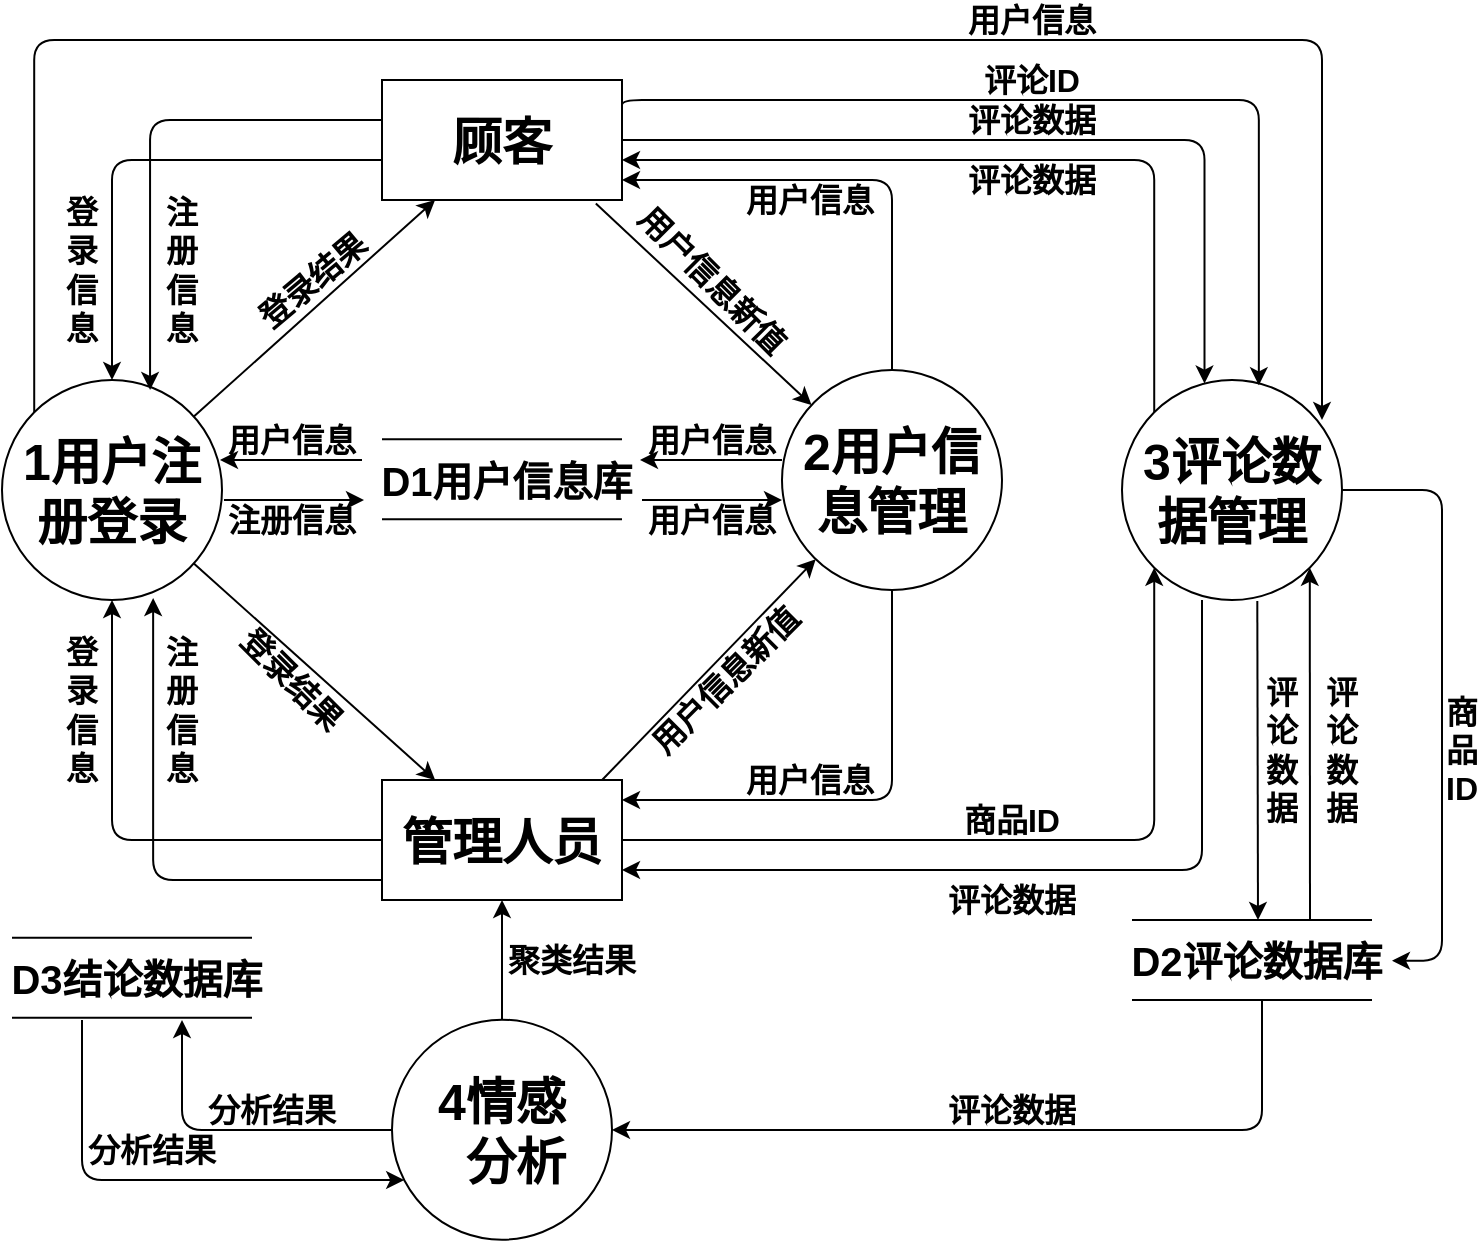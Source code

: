 <mxfile version="13.6.2" type="device"><diagram id="kgnIbUm-GBqwuwU8Jppl" name="第 1 页"><mxGraphModel dx="1488" dy="640" grid="1" gridSize="10" guides="1" tooltips="1" connect="1" arrows="1" fold="1" page="1" pageScale="1" pageWidth="827" pageHeight="1169" math="0" shadow="0"><root><mxCell id="0"/><mxCell id="1" parent="0"/><mxCell id="6DbXaizmVSv9q5T4d-ek-1" value="&lt;font style=&quot;font-size: 25px&quot;&gt;&lt;b&gt;管理人员&lt;/b&gt;&lt;/font&gt;" style="rounded=0;whiteSpace=wrap;html=1;" parent="1" vertex="1"><mxGeometry x="200" y="420" width="120" height="60" as="geometry"/></mxCell><mxCell id="6DbXaizmVSv9q5T4d-ek-2" value="&lt;font style=&quot;font-size: 25px&quot;&gt;&lt;b&gt;顾客&lt;/b&gt;&lt;/font&gt;" style="rounded=0;whiteSpace=wrap;html=1;" parent="1" vertex="1"><mxGeometry x="200" y="70" width="120" height="60" as="geometry"/></mxCell><mxCell id="6DbXaizmVSv9q5T4d-ek-4" value="&lt;font style=&quot;font-size: 25px&quot;&gt;&lt;b&gt;1用户注册登录&lt;/b&gt;&lt;/font&gt;" style="ellipse;whiteSpace=wrap;html=1;aspect=fixed;" parent="1" vertex="1"><mxGeometry x="10" y="220" width="110" height="110" as="geometry"/></mxCell><mxCell id="6DbXaizmVSv9q5T4d-ek-5" value="&lt;font style=&quot;font-size: 25px&quot;&gt;&lt;b&gt;2用户信息管理&lt;/b&gt;&lt;/font&gt;" style="ellipse;whiteSpace=wrap;html=1;aspect=fixed;" parent="1" vertex="1"><mxGeometry x="400" y="215" width="110" height="110" as="geometry"/></mxCell><mxCell id="6DbXaizmVSv9q5T4d-ek-6" value="" style="endArrow=none;html=1;" parent="1" edge="1"><mxGeometry width="50" height="50" relative="1" as="geometry"><mxPoint x="200" y="249.66" as="sourcePoint"/><mxPoint x="320" y="249.66" as="targetPoint"/></mxGeometry></mxCell><mxCell id="6DbXaizmVSv9q5T4d-ek-7" value="" style="endArrow=none;html=1;" parent="1" edge="1"><mxGeometry width="50" height="50" relative="1" as="geometry"><mxPoint x="200" y="289.66" as="sourcePoint"/><mxPoint x="320" y="289.66" as="targetPoint"/></mxGeometry></mxCell><mxCell id="6DbXaizmVSv9q5T4d-ek-8" value="&lt;font size=&quot;1&quot;&gt;&lt;b style=&quot;font-size: 20px&quot;&gt;D1用户信息库&lt;/b&gt;&lt;/font&gt;" style="text;html=1;strokeColor=none;fillColor=none;align=center;verticalAlign=middle;whiteSpace=wrap;rounded=0;" parent="1" vertex="1"><mxGeometry x="195" y="260" width="135" height="20" as="geometry"/></mxCell><mxCell id="6DbXaizmVSv9q5T4d-ek-15" value="" style="edgeStyle=elbowEdgeStyle;elbow=vertical;endArrow=classic;html=1;entryX=0.673;entryY=0.045;entryDx=0;entryDy=0;entryPerimeter=0;" parent="1" source="6DbXaizmVSv9q5T4d-ek-2" target="6DbXaizmVSv9q5T4d-ek-4" edge="1"><mxGeometry width="50" height="50" relative="1" as="geometry"><mxPoint x="390" y="250" as="sourcePoint"/><mxPoint x="40" y="180" as="targetPoint"/><Array as="points"><mxPoint x="100" y="90"/><mxPoint x="130" y="80"/><mxPoint x="160" y="100"/><mxPoint x="125" y="90"/></Array></mxGeometry></mxCell><mxCell id="6DbXaizmVSv9q5T4d-ek-17" value="" style="edgeStyle=elbowEdgeStyle;elbow=vertical;endArrow=classic;html=1;entryX=0.5;entryY=0;entryDx=0;entryDy=0;" parent="1" target="6DbXaizmVSv9q5T4d-ek-4" edge="1"><mxGeometry width="50" height="50" relative="1" as="geometry"><mxPoint x="200" y="110" as="sourcePoint"/><mxPoint x="40.03" y="231.76" as="targetPoint"/><Array as="points"><mxPoint x="170" y="110"/><mxPoint x="180" y="100"/><mxPoint x="190" y="110"/><mxPoint x="70" y="100"/></Array></mxGeometry></mxCell><mxCell id="6DbXaizmVSv9q5T4d-ek-20" value="" style="endArrow=classic;html=1;" parent="1" source="6DbXaizmVSv9q5T4d-ek-4" target="6DbXaizmVSv9q5T4d-ek-2" edge="1"><mxGeometry width="50" height="50" relative="1" as="geometry"><mxPoint x="390" y="250" as="sourcePoint"/><mxPoint x="440" y="200" as="targetPoint"/></mxGeometry></mxCell><mxCell id="6DbXaizmVSv9q5T4d-ek-21" value="&lt;font size=&quot;1&quot;&gt;&lt;b style=&quot;font-size: 16px&quot;&gt;登录信息&lt;/b&gt;&lt;/font&gt;" style="text;html=1;strokeColor=none;fillColor=none;align=center;verticalAlign=middle;whiteSpace=wrap;rounded=0;" parent="1" vertex="1"><mxGeometry x="40" y="140" width="20" height="50" as="geometry"/></mxCell><mxCell id="6DbXaizmVSv9q5T4d-ek-22" value="&lt;font size=&quot;1&quot;&gt;&lt;b style=&quot;font-size: 16px&quot;&gt;注册信息&lt;/b&gt;&lt;/font&gt;" style="text;html=1;strokeColor=none;fillColor=none;align=center;verticalAlign=middle;whiteSpace=wrap;rounded=0;" parent="1" vertex="1"><mxGeometry x="90" y="140" width="20" height="50" as="geometry"/></mxCell><mxCell id="6DbXaizmVSv9q5T4d-ek-24" value="&lt;font size=&quot;1&quot;&gt;&lt;b style=&quot;font-size: 16px&quot;&gt;登录结果&lt;/b&gt;&lt;/font&gt;" style="text;html=1;strokeColor=none;fillColor=none;align=center;verticalAlign=middle;whiteSpace=wrap;rounded=0;rotation=-40;" parent="1" vertex="1"><mxGeometry x="130" y="160" width="70" height="20" as="geometry"/></mxCell><mxCell id="6DbXaizmVSv9q5T4d-ek-25" value="" style="edgeStyle=elbowEdgeStyle;elbow=vertical;endArrow=classic;html=1;entryX=0.687;entryY=0.991;entryDx=0;entryDy=0;entryPerimeter=0;" parent="1" target="6DbXaizmVSv9q5T4d-ek-4" edge="1"><mxGeometry width="50" height="50" relative="1" as="geometry"><mxPoint x="200" y="470" as="sourcePoint"/><mxPoint x="440" y="300" as="targetPoint"/><Array as="points"><mxPoint x="160" y="470"/><mxPoint x="130" y="465"/></Array></mxGeometry></mxCell><mxCell id="6DbXaizmVSv9q5T4d-ek-26" value="" style="edgeStyle=elbowEdgeStyle;elbow=vertical;endArrow=classic;html=1;exitX=0;exitY=0.5;exitDx=0;exitDy=0;entryX=0.5;entryY=1;entryDx=0;entryDy=0;" parent="1" source="6DbXaizmVSv9q5T4d-ek-1" target="6DbXaizmVSv9q5T4d-ek-4" edge="1"><mxGeometry width="50" height="50" relative="1" as="geometry"><mxPoint x="390" y="350" as="sourcePoint"/><mxPoint x="70" y="370" as="targetPoint"/><Array as="points"><mxPoint x="130" y="450"/></Array></mxGeometry></mxCell><mxCell id="6DbXaizmVSv9q5T4d-ek-27" value="" style="endArrow=classic;html=1;" parent="1" source="6DbXaizmVSv9q5T4d-ek-4" target="6DbXaizmVSv9q5T4d-ek-1" edge="1"><mxGeometry width="50" height="50" relative="1" as="geometry"><mxPoint x="115.933" y="248.265" as="sourcePoint"/><mxPoint x="236.571" y="140" as="targetPoint"/></mxGeometry></mxCell><mxCell id="6DbXaizmVSv9q5T4d-ek-28" value="&lt;font size=&quot;1&quot;&gt;&lt;b style=&quot;font-size: 16px&quot;&gt;登录结果&lt;/b&gt;&lt;/font&gt;" style="text;html=1;strokeColor=none;fillColor=none;align=center;verticalAlign=middle;whiteSpace=wrap;rounded=0;rotation=45;" parent="1" vertex="1"><mxGeometry x="120" y="360" width="70" height="20" as="geometry"/></mxCell><mxCell id="6DbXaizmVSv9q5T4d-ek-29" value="&lt;font size=&quot;1&quot;&gt;&lt;b style=&quot;font-size: 16px&quot;&gt;注册信息&lt;/b&gt;&lt;/font&gt;" style="text;html=1;strokeColor=none;fillColor=none;align=center;verticalAlign=middle;whiteSpace=wrap;rounded=0;" parent="1" vertex="1"><mxGeometry x="90" y="360" width="20" height="50" as="geometry"/></mxCell><mxCell id="6DbXaizmVSv9q5T4d-ek-30" value="&lt;font size=&quot;1&quot;&gt;&lt;b style=&quot;font-size: 16px&quot;&gt;登录信息&lt;/b&gt;&lt;/font&gt;" style="text;html=1;strokeColor=none;fillColor=none;align=center;verticalAlign=middle;whiteSpace=wrap;rounded=0;" parent="1" vertex="1"><mxGeometry x="40" y="360" width="20" height="50" as="geometry"/></mxCell><mxCell id="6DbXaizmVSv9q5T4d-ek-31" value="" style="endArrow=classic;html=1;" parent="1" edge="1"><mxGeometry width="50" height="50" relative="1" as="geometry"><mxPoint x="190" y="260" as="sourcePoint"/><mxPoint x="119" y="260" as="targetPoint"/></mxGeometry></mxCell><mxCell id="6DbXaizmVSv9q5T4d-ek-32" value="" style="endArrow=classic;html=1;" parent="1" edge="1"><mxGeometry width="50" height="50" relative="1" as="geometry"><mxPoint x="121" y="280" as="sourcePoint"/><mxPoint x="191" y="280" as="targetPoint"/></mxGeometry></mxCell><mxCell id="6DbXaizmVSv9q5T4d-ek-33" value="&lt;font size=&quot;1&quot;&gt;&lt;b style=&quot;font-size: 16px&quot;&gt;注册信息&lt;/b&gt;&lt;/font&gt;" style="text;html=1;strokeColor=none;fillColor=none;align=center;verticalAlign=middle;whiteSpace=wrap;rounded=0;rotation=0;" parent="1" vertex="1"><mxGeometry x="120" y="280" width="70" height="20" as="geometry"/></mxCell><mxCell id="6DbXaizmVSv9q5T4d-ek-34" value="&lt;font size=&quot;1&quot;&gt;&lt;b style=&quot;font-size: 16px&quot;&gt;用户信息&lt;/b&gt;&lt;/font&gt;" style="text;html=1;strokeColor=none;fillColor=none;align=center;verticalAlign=middle;whiteSpace=wrap;rounded=0;rotation=0;" parent="1" vertex="1"><mxGeometry x="120" y="240" width="70" height="20" as="geometry"/></mxCell><mxCell id="6DbXaizmVSv9q5T4d-ek-36" value="" style="endArrow=classic;html=1;" parent="1" edge="1"><mxGeometry width="50" height="50" relative="1" as="geometry"><mxPoint x="400" y="260" as="sourcePoint"/><mxPoint x="329" y="260" as="targetPoint"/></mxGeometry></mxCell><mxCell id="6DbXaizmVSv9q5T4d-ek-37" value="&lt;font size=&quot;1&quot;&gt;&lt;b style=&quot;font-size: 16px&quot;&gt;用户信息&lt;/b&gt;&lt;/font&gt;" style="text;html=1;strokeColor=none;fillColor=none;align=center;verticalAlign=middle;whiteSpace=wrap;rounded=0;rotation=0;" parent="1" vertex="1"><mxGeometry x="330" y="240" width="70" height="20" as="geometry"/></mxCell><mxCell id="6DbXaizmVSv9q5T4d-ek-38" value="" style="endArrow=classic;html=1;" parent="1" edge="1"><mxGeometry width="50" height="50" relative="1" as="geometry"><mxPoint x="330" y="280" as="sourcePoint"/><mxPoint x="400" y="280" as="targetPoint"/></mxGeometry></mxCell><mxCell id="6DbXaizmVSv9q5T4d-ek-39" value="&lt;font size=&quot;1&quot;&gt;&lt;b style=&quot;font-size: 16px&quot;&gt;用户信息&lt;/b&gt;&lt;/font&gt;" style="text;html=1;strokeColor=none;fillColor=none;align=center;verticalAlign=middle;whiteSpace=wrap;rounded=0;rotation=0;" parent="1" vertex="1"><mxGeometry x="330" y="280" width="70" height="20" as="geometry"/></mxCell><mxCell id="6DbXaizmVSv9q5T4d-ek-40" value="" style="endArrow=classic;html=1;exitX=0.891;exitY=1.03;exitDx=0;exitDy=0;exitPerimeter=0;" parent="1" source="6DbXaizmVSv9q5T4d-ek-2" target="6DbXaizmVSv9q5T4d-ek-5" edge="1"><mxGeometry width="50" height="50" relative="1" as="geometry"><mxPoint x="290" y="300" as="sourcePoint"/><mxPoint x="340" y="250" as="targetPoint"/></mxGeometry></mxCell><mxCell id="6DbXaizmVSv9q5T4d-ek-41" value="&lt;span style=&quot;font-size: 16px&quot;&gt;&lt;b&gt;用户信息新值&lt;/b&gt;&lt;/span&gt;" style="text;html=1;strokeColor=none;fillColor=none;align=center;verticalAlign=middle;whiteSpace=wrap;rounded=0;rotation=45;" parent="1" vertex="1"><mxGeometry x="313.53" y="160" width="102.93" height="20" as="geometry"/></mxCell><mxCell id="6DbXaizmVSv9q5T4d-ek-42" value="" style="edgeStyle=elbowEdgeStyle;elbow=vertical;endArrow=classic;html=1;" parent="1" source="6DbXaizmVSv9q5T4d-ek-5" target="6DbXaizmVSv9q5T4d-ek-2" edge="1"><mxGeometry width="50" height="50" relative="1" as="geometry"><mxPoint x="290" y="300" as="sourcePoint"/><mxPoint x="390" y="80" as="targetPoint"/><Array as="points"><mxPoint x="390" y="120"/><mxPoint x="460" y="100"/><mxPoint x="460" y="140"/><mxPoint x="440" y="100"/><mxPoint x="455" y="80"/></Array></mxGeometry></mxCell><mxCell id="6DbXaizmVSv9q5T4d-ek-43" value="&lt;font size=&quot;1&quot;&gt;&lt;b style=&quot;font-size: 16px&quot;&gt;用户信息&lt;/b&gt;&lt;/font&gt;" style="text;html=1;strokeColor=none;fillColor=none;align=center;verticalAlign=middle;whiteSpace=wrap;rounded=0;rotation=0;" parent="1" vertex="1"><mxGeometry x="379" y="120" width="70" height="20" as="geometry"/></mxCell><mxCell id="6DbXaizmVSv9q5T4d-ek-45" value="" style="edgeStyle=elbowEdgeStyle;elbow=vertical;endArrow=classic;html=1;" parent="1" source="6DbXaizmVSv9q5T4d-ek-5" target="6DbXaizmVSv9q5T4d-ek-1" edge="1"><mxGeometry width="50" height="50" relative="1" as="geometry"><mxPoint x="465" y="225.0" as="sourcePoint"/><mxPoint x="330" y="130" as="targetPoint"/><Array as="points"><mxPoint x="455" y="430"/><mxPoint x="470" y="110"/><mxPoint x="470" y="150"/><mxPoint x="450" y="110"/><mxPoint x="465" y="90"/></Array></mxGeometry></mxCell><mxCell id="6DbXaizmVSv9q5T4d-ek-46" value="&lt;span style=&quot;font-size: 16px&quot;&gt;&lt;b&gt;用户信息新值&lt;/b&gt;&lt;/span&gt;" style="text;html=1;strokeColor=none;fillColor=none;align=center;verticalAlign=middle;whiteSpace=wrap;rounded=0;rotation=-45;" parent="1" vertex="1"><mxGeometry x="320" y="360" width="102.93" height="20" as="geometry"/></mxCell><mxCell id="6DbXaizmVSv9q5T4d-ek-47" value="" style="endArrow=classic;html=1;exitX=0.917;exitY=0;exitDx=0;exitDy=0;exitPerimeter=0;" parent="1" source="6DbXaizmVSv9q5T4d-ek-1" target="6DbXaizmVSv9q5T4d-ek-5" edge="1"><mxGeometry width="50" height="50" relative="1" as="geometry"><mxPoint x="290" y="300" as="sourcePoint"/><mxPoint x="340" y="250" as="targetPoint"/></mxGeometry></mxCell><mxCell id="6DbXaizmVSv9q5T4d-ek-48" value="&lt;font size=&quot;1&quot;&gt;&lt;b style=&quot;font-size: 16px&quot;&gt;用户信息&lt;/b&gt;&lt;/font&gt;" style="text;html=1;strokeColor=none;fillColor=none;align=center;verticalAlign=middle;whiteSpace=wrap;rounded=0;rotation=0;" parent="1" vertex="1"><mxGeometry x="379" y="410" width="70" height="20" as="geometry"/></mxCell><mxCell id="6DbXaizmVSv9q5T4d-ek-49" value="&lt;span style=&quot;font-size: 25px&quot;&gt;&lt;b&gt;3评论数据管理&lt;/b&gt;&lt;/span&gt;" style="ellipse;whiteSpace=wrap;html=1;aspect=fixed;" parent="1" vertex="1"><mxGeometry x="570" y="220" width="110" height="110" as="geometry"/></mxCell><mxCell id="6DbXaizmVSv9q5T4d-ek-51" value="" style="edgeStyle=elbowEdgeStyle;elbow=vertical;endArrow=classic;html=1;entryX=1;entryY=0.75;entryDx=0;entryDy=0;" parent="1" target="6DbXaizmVSv9q5T4d-ek-1" edge="1"><mxGeometry width="50" height="50" relative="1" as="geometry"><mxPoint x="610" y="330" as="sourcePoint"/><mxPoint x="340" y="450" as="targetPoint"/><Array as="points"><mxPoint x="440" y="465"/><mxPoint x="570" y="465"/><mxPoint x="560" y="460"/><mxPoint x="450" y="465"/><mxPoint x="490" y="130"/><mxPoint x="490" y="170"/><mxPoint x="470" y="130"/><mxPoint x="485" y="110"/></Array></mxGeometry></mxCell><mxCell id="6DbXaizmVSv9q5T4d-ek-52" value="&lt;span style=&quot;font-size: 16px&quot;&gt;&lt;b&gt;评论数据&lt;/b&gt;&lt;/span&gt;" style="text;html=1;strokeColor=none;fillColor=none;align=center;verticalAlign=middle;whiteSpace=wrap;rounded=0;rotation=0;" parent="1" vertex="1"><mxGeometry x="480" y="470" width="70" height="20" as="geometry"/></mxCell><mxCell id="6DbXaizmVSv9q5T4d-ek-53" value="" style="edgeStyle=elbowEdgeStyle;elbow=vertical;endArrow=classic;html=1;exitX=0;exitY=0;exitDx=0;exitDy=0;" parent="1" source="6DbXaizmVSv9q5T4d-ek-49" edge="1"><mxGeometry width="50" height="50" relative="1" as="geometry"><mxPoint x="560" y="213" as="sourcePoint"/><mxPoint x="320" y="110" as="targetPoint"/><Array as="points"><mxPoint x="470" y="110"/><mxPoint x="580" y="97.5"/><mxPoint x="580" y="137.5"/><mxPoint x="560" y="97.5"/><mxPoint x="575" y="77.5"/></Array></mxGeometry></mxCell><mxCell id="6DbXaizmVSv9q5T4d-ek-55" value="" style="edgeStyle=elbowEdgeStyle;elbow=vertical;endArrow=classic;html=1;exitX=1;exitY=0.5;exitDx=0;exitDy=0;entryX=0.375;entryY=0.016;entryDx=0;entryDy=0;entryPerimeter=0;" parent="1" source="6DbXaizmVSv9q5T4d-ek-2" target="6DbXaizmVSv9q5T4d-ek-49" edge="1"><mxGeometry width="50" height="50" relative="1" as="geometry"><mxPoint x="480" y="290" as="sourcePoint"/><mxPoint x="590" y="210" as="targetPoint"/><Array as="points"><mxPoint x="480" y="100"/></Array></mxGeometry></mxCell><mxCell id="6DbXaizmVSv9q5T4d-ek-56" value="&lt;span style=&quot;font-size: 16px&quot;&gt;&lt;b&gt;评论数据&lt;/b&gt;&lt;/span&gt;" style="text;html=1;strokeColor=none;fillColor=none;align=center;verticalAlign=middle;whiteSpace=wrap;rounded=0;rotation=0;" parent="1" vertex="1"><mxGeometry x="490" y="80" width="70" height="20" as="geometry"/></mxCell><mxCell id="6DbXaizmVSv9q5T4d-ek-57" value="&lt;span style=&quot;font-size: 16px&quot;&gt;&lt;b&gt;评论数据&lt;/b&gt;&lt;/span&gt;" style="text;html=1;strokeColor=none;fillColor=none;align=center;verticalAlign=middle;whiteSpace=wrap;rounded=0;rotation=0;" parent="1" vertex="1"><mxGeometry x="490" y="110" width="70" height="20" as="geometry"/></mxCell><mxCell id="6DbXaizmVSv9q5T4d-ek-58" value="" style="endArrow=none;html=1;" parent="1" edge="1"><mxGeometry width="50" height="50" relative="1" as="geometry"><mxPoint x="575" y="490" as="sourcePoint"/><mxPoint x="695" y="490" as="targetPoint"/></mxGeometry></mxCell><mxCell id="6DbXaizmVSv9q5T4d-ek-59" value="" style="endArrow=none;html=1;" parent="1" edge="1"><mxGeometry width="50" height="50" relative="1" as="geometry"><mxPoint x="575" y="530.0" as="sourcePoint"/><mxPoint x="695" y="530.0" as="targetPoint"/></mxGeometry></mxCell><mxCell id="6DbXaizmVSv9q5T4d-ek-60" value="&lt;font size=&quot;1&quot;&gt;&lt;b style=&quot;font-size: 20px&quot;&gt;D2评论数据库&lt;/b&gt;&lt;/font&gt;" style="text;html=1;strokeColor=none;fillColor=none;align=center;verticalAlign=middle;whiteSpace=wrap;rounded=0;" parent="1" vertex="1"><mxGeometry x="570" y="500.34" width="135" height="20" as="geometry"/></mxCell><mxCell id="6DbXaizmVSv9q5T4d-ek-61" value="&lt;span style=&quot;font-size: 25px&quot;&gt;&lt;b&gt;4情感&lt;br&gt;&amp;nbsp; 分析&lt;br&gt;&lt;/b&gt;&lt;/span&gt;" style="ellipse;whiteSpace=wrap;html=1;aspect=fixed;" parent="1" vertex="1"><mxGeometry x="205" y="539.84" width="110" height="110" as="geometry"/></mxCell><mxCell id="6DbXaizmVSv9q5T4d-ek-65" value="" style="endArrow=none;html=1;" parent="1" edge="1"><mxGeometry width="50" height="50" relative="1" as="geometry"><mxPoint x="15.0" y="498.84" as="sourcePoint"/><mxPoint x="135.0" y="498.84" as="targetPoint"/></mxGeometry></mxCell><mxCell id="6DbXaizmVSv9q5T4d-ek-66" value="" style="endArrow=none;html=1;" parent="1" edge="1"><mxGeometry width="50" height="50" relative="1" as="geometry"><mxPoint x="15.0" y="538.84" as="sourcePoint"/><mxPoint x="135.0" y="538.84" as="targetPoint"/></mxGeometry></mxCell><mxCell id="6DbXaizmVSv9q5T4d-ek-67" value="&lt;font size=&quot;1&quot;&gt;&lt;b style=&quot;font-size: 20px&quot;&gt;D3结论数据库&lt;/b&gt;&lt;/font&gt;" style="text;html=1;strokeColor=none;fillColor=none;align=center;verticalAlign=middle;whiteSpace=wrap;rounded=0;" parent="1" vertex="1"><mxGeometry x="10.0" y="509.18" width="135" height="20" as="geometry"/></mxCell><mxCell id="6DbXaizmVSv9q5T4d-ek-76" value="" style="endArrow=classic;html=1;exitX=0.615;exitY=1.005;exitDx=0;exitDy=0;exitPerimeter=0;" parent="1" source="6DbXaizmVSv9q5T4d-ek-49" edge="1"><mxGeometry width="50" height="50" relative="1" as="geometry"><mxPoint x="490" y="430" as="sourcePoint"/><mxPoint x="638" y="490" as="targetPoint"/></mxGeometry></mxCell><mxCell id="6DbXaizmVSv9q5T4d-ek-77" value="" style="endArrow=classic;html=1;entryX=1;entryY=1;entryDx=0;entryDy=0;" parent="1" target="6DbXaizmVSv9q5T4d-ek-49" edge="1"><mxGeometry width="50" height="50" relative="1" as="geometry"><mxPoint x="664" y="490" as="sourcePoint"/><mxPoint x="657" y="320" as="targetPoint"/></mxGeometry></mxCell><mxCell id="6DbXaizmVSv9q5T4d-ek-78" value="&lt;font size=&quot;1&quot;&gt;&lt;b style=&quot;font-size: 16px&quot;&gt;评论数据&lt;/b&gt;&lt;/font&gt;" style="text;html=1;strokeColor=none;fillColor=none;align=center;verticalAlign=middle;whiteSpace=wrap;rounded=0;" parent="1" vertex="1"><mxGeometry x="670" y="380" width="20" height="50" as="geometry"/></mxCell><mxCell id="6DbXaizmVSv9q5T4d-ek-80" value="&lt;font size=&quot;1&quot;&gt;&lt;b style=&quot;font-size: 16px&quot;&gt;评论数据&lt;/b&gt;&lt;/font&gt;" style="text;html=1;strokeColor=none;fillColor=none;align=center;verticalAlign=middle;whiteSpace=wrap;rounded=0;" parent="1" vertex="1"><mxGeometry x="640" y="380" width="20" height="50" as="geometry"/></mxCell><mxCell id="6DbXaizmVSv9q5T4d-ek-91" value="" style="edgeStyle=elbowEdgeStyle;elbow=vertical;endArrow=classic;html=1;entryX=1;entryY=0.5;entryDx=0;entryDy=0;" parent="1" target="6DbXaizmVSv9q5T4d-ek-61" edge="1"><mxGeometry width="50" height="50" relative="1" as="geometry"><mxPoint x="640" y="530" as="sourcePoint"/><mxPoint x="540" y="480" as="targetPoint"/><Array as="points"><mxPoint x="480" y="595"/></Array></mxGeometry></mxCell><mxCell id="6DbXaizmVSv9q5T4d-ek-92" value="&lt;span style=&quot;font-size: 16px&quot;&gt;&lt;b&gt;评论数据&lt;/b&gt;&lt;/span&gt;" style="text;html=1;strokeColor=none;fillColor=none;align=center;verticalAlign=middle;whiteSpace=wrap;rounded=0;rotation=0;" parent="1" vertex="1"><mxGeometry x="480" y="575" width="70" height="20" as="geometry"/></mxCell><mxCell id="6DbXaizmVSv9q5T4d-ek-93" value="" style="edgeStyle=elbowEdgeStyle;elbow=vertical;endArrow=classic;html=1;" parent="1" source="6DbXaizmVSv9q5T4d-ek-61" edge="1"><mxGeometry width="50" height="50" relative="1" as="geometry"><mxPoint x="270" y="530" as="sourcePoint"/><mxPoint x="100" y="540" as="targetPoint"/><Array as="points"><mxPoint x="130" y="595"/></Array></mxGeometry></mxCell><mxCell id="6DbXaizmVSv9q5T4d-ek-94" value="&lt;span style=&quot;font-size: 16px&quot;&gt;&lt;b&gt;分析结果&lt;/b&gt;&lt;/span&gt;" style="text;html=1;strokeColor=none;fillColor=none;align=center;verticalAlign=middle;whiteSpace=wrap;rounded=0;rotation=0;" parent="1" vertex="1"><mxGeometry x="110" y="575" width="70" height="20" as="geometry"/></mxCell><mxCell id="6DbXaizmVSv9q5T4d-ek-95" value="" style="endArrow=classic;html=1;" parent="1" source="6DbXaizmVSv9q5T4d-ek-61" target="6DbXaizmVSv9q5T4d-ek-1" edge="1"><mxGeometry width="50" height="50" relative="1" as="geometry"><mxPoint x="270" y="530" as="sourcePoint"/><mxPoint x="320" y="480" as="targetPoint"/></mxGeometry></mxCell><mxCell id="6DbXaizmVSv9q5T4d-ek-96" value="&lt;span style=&quot;font-size: 16px&quot;&gt;&lt;b&gt;聚类结果&lt;/b&gt;&lt;/span&gt;" style="text;html=1;strokeColor=none;fillColor=none;align=center;verticalAlign=middle;whiteSpace=wrap;rounded=0;rotation=0;" parent="1" vertex="1"><mxGeometry x="260" y="500.34" width="70" height="20" as="geometry"/></mxCell><mxCell id="6DbXaizmVSv9q5T4d-ek-98" value="" style="edgeStyle=elbowEdgeStyle;elbow=vertical;endArrow=classic;html=1;" parent="1" target="6DbXaizmVSv9q5T4d-ek-61" edge="1"><mxGeometry width="50" height="50" relative="1" as="geometry"><mxPoint x="50" y="540" as="sourcePoint"/><mxPoint x="320" y="480" as="targetPoint"/><Array as="points"><mxPoint x="100" y="620"/></Array></mxGeometry></mxCell><mxCell id="6DbXaizmVSv9q5T4d-ek-99" value="&lt;span style=&quot;font-size: 16px&quot;&gt;&lt;b&gt;分析结果&lt;/b&gt;&lt;/span&gt;" style="text;html=1;strokeColor=none;fillColor=none;align=center;verticalAlign=middle;whiteSpace=wrap;rounded=0;rotation=0;" parent="1" vertex="1"><mxGeometry x="50" y="595" width="70" height="20" as="geometry"/></mxCell><mxCell id="wB8cdLEWBZuXEBPcOcYE-2" value="" style="edgeStyle=elbowEdgeStyle;elbow=vertical;endArrow=classic;html=1;entryX=0;entryY=1;entryDx=0;entryDy=0;" edge="1" parent="1" source="6DbXaizmVSv9q5T4d-ek-1" target="6DbXaizmVSv9q5T4d-ek-49"><mxGeometry width="50" height="50" relative="1" as="geometry"><mxPoint x="310" y="350" as="sourcePoint"/><mxPoint x="360" y="300" as="targetPoint"/><Array as="points"><mxPoint x="586" y="450"/></Array></mxGeometry></mxCell><mxCell id="wB8cdLEWBZuXEBPcOcYE-3" value="&lt;span style=&quot;font-size: 16px&quot;&gt;&lt;b&gt;商品ID&lt;/b&gt;&lt;/span&gt;" style="text;html=1;strokeColor=none;fillColor=none;align=center;verticalAlign=middle;whiteSpace=wrap;rounded=0;rotation=0;" vertex="1" parent="1"><mxGeometry x="480" y="430" width="70" height="20" as="geometry"/></mxCell><mxCell id="wB8cdLEWBZuXEBPcOcYE-7" value="" style="edgeStyle=segmentEdgeStyle;endArrow=classic;html=1;entryX=1;entryY=0.5;entryDx=0;entryDy=0;" edge="1" parent="1" source="6DbXaizmVSv9q5T4d-ek-49" target="6DbXaizmVSv9q5T4d-ek-60"><mxGeometry width="50" height="50" relative="1" as="geometry"><mxPoint x="310" y="350" as="sourcePoint"/><mxPoint x="720" y="510" as="targetPoint"/><Array as="points"><mxPoint x="730" y="275"/><mxPoint x="730" y="510"/></Array></mxGeometry></mxCell><mxCell id="wB8cdLEWBZuXEBPcOcYE-8" value="&lt;font size=&quot;1&quot;&gt;&lt;b style=&quot;font-size: 16px&quot;&gt;商品ID&lt;/b&gt;&lt;/font&gt;" style="text;html=1;strokeColor=none;fillColor=none;align=center;verticalAlign=middle;whiteSpace=wrap;rounded=0;" vertex="1" parent="1"><mxGeometry x="730" y="380" width="20" height="50" as="geometry"/></mxCell><mxCell id="wB8cdLEWBZuXEBPcOcYE-9" value="" style="edgeStyle=segmentEdgeStyle;endArrow=classic;html=1;exitX=0;exitY=0;exitDx=0;exitDy=0;" edge="1" parent="1" source="6DbXaizmVSv9q5T4d-ek-4"><mxGeometry width="50" height="50" relative="1" as="geometry"><mxPoint x="310" y="350" as="sourcePoint"/><mxPoint x="670" y="240" as="targetPoint"/><Array as="points"><mxPoint x="26" y="50"/><mxPoint x="670" y="50"/></Array></mxGeometry></mxCell><mxCell id="wB8cdLEWBZuXEBPcOcYE-10" value="&lt;span style=&quot;font-size: 16px&quot;&gt;&lt;b&gt;用户信息&lt;/b&gt;&lt;/span&gt;" style="text;html=1;strokeColor=none;fillColor=none;align=center;verticalAlign=middle;whiteSpace=wrap;rounded=0;rotation=0;" vertex="1" parent="1"><mxGeometry x="490" y="30" width="70" height="20" as="geometry"/></mxCell><mxCell id="wB8cdLEWBZuXEBPcOcYE-11" value="" style="edgeStyle=elbowEdgeStyle;elbow=vertical;endArrow=classic;html=1;exitX=1;exitY=0.25;exitDx=0;exitDy=0;entryX=0.622;entryY=0.024;entryDx=0;entryDy=0;entryPerimeter=0;" edge="1" parent="1" source="6DbXaizmVSv9q5T4d-ek-2" target="6DbXaizmVSv9q5T4d-ek-49"><mxGeometry width="50" height="50" relative="1" as="geometry"><mxPoint x="330" y="110" as="sourcePoint"/><mxPoint x="621.25" y="231.76" as="targetPoint"/><Array as="points"><mxPoint x="490" y="80"/></Array></mxGeometry></mxCell><mxCell id="wB8cdLEWBZuXEBPcOcYE-12" value="&lt;span style=&quot;font-size: 16px&quot;&gt;&lt;b&gt;评论ID&lt;/b&gt;&lt;/span&gt;" style="text;html=1;strokeColor=none;fillColor=none;align=center;verticalAlign=middle;whiteSpace=wrap;rounded=0;rotation=0;" vertex="1" parent="1"><mxGeometry x="490" y="60" width="70" height="20" as="geometry"/></mxCell></root></mxGraphModel></diagram></mxfile>
